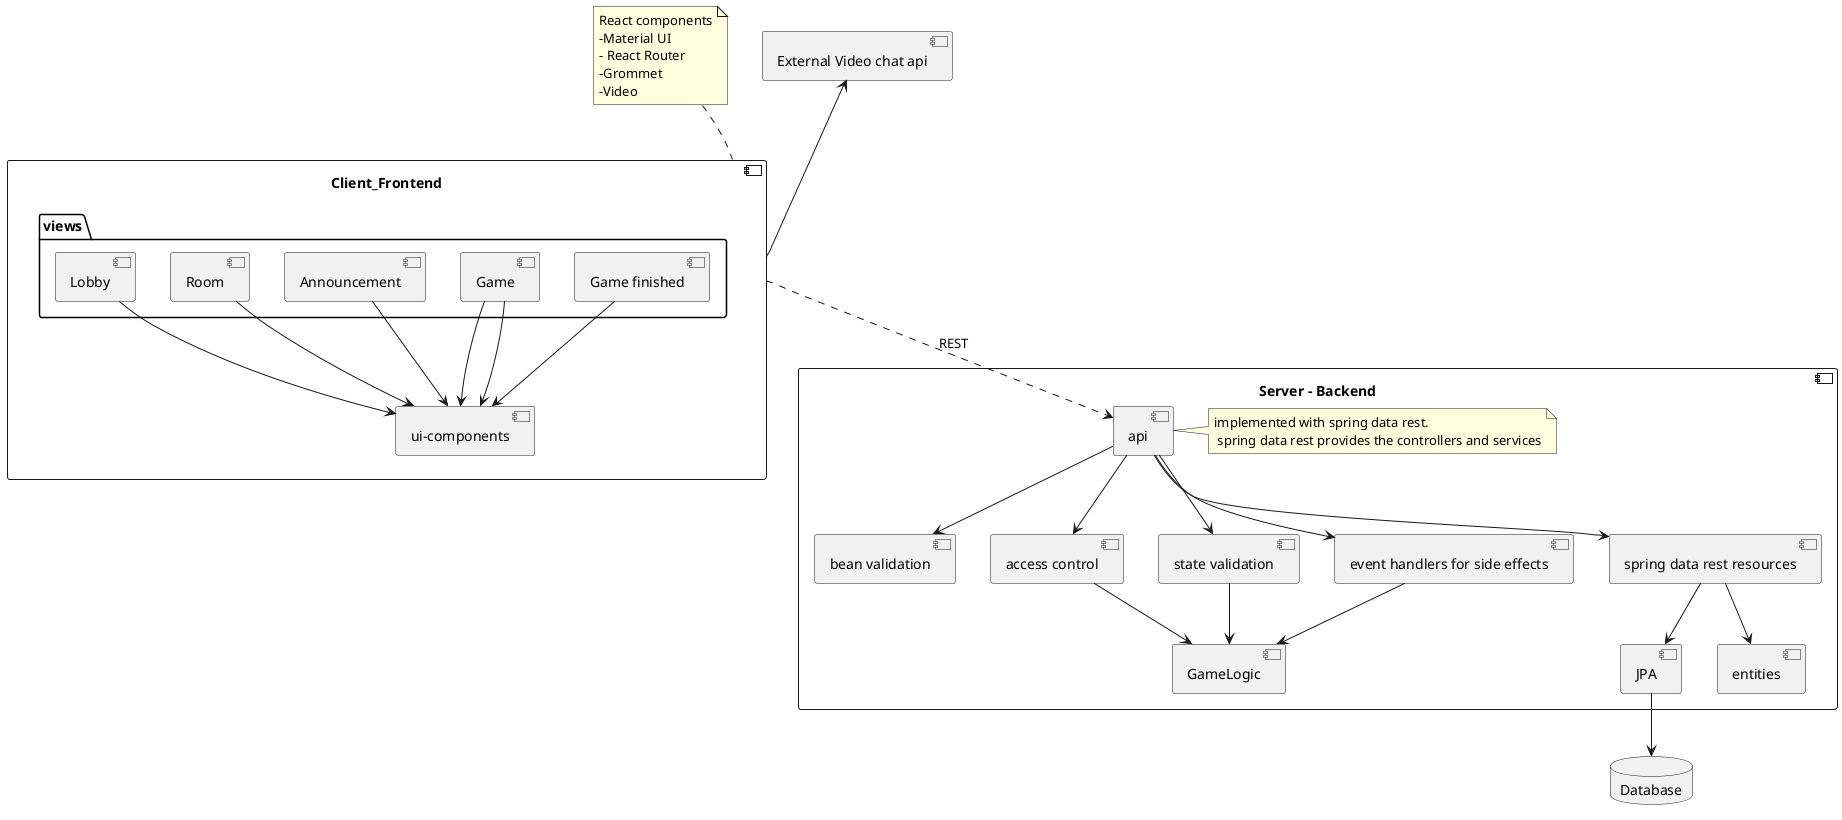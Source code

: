 @startuml
'https://plantuml.com/component-diagram

component "Client_Frontend" {
    folder "views" {
        [Lobby]
        [Room]
        [Announcement]
        [Game]
        [Game finished]
    }
    component [ui-components]

    [Lobby] --> [ui-components]
    [Room] --> [ui-components]
    [Game] --> [ui-components]
    [Announcement] --> [ui-components]
    [Game] --> [ui-components]
    [Game finished] --> [ui-components]
}
note top of Client_Frontend: React components\n-Material UI\n- React Router\n-Grommet\n-Video

component [External Video chat api]

component "Server - Backend" {
    component [api]
    note right of api: implemented with spring data rest. \n spring data rest provides the controllers and services

    component [bean validation]

    component [access control]

    component [state validation]

    component [spring data rest resources]

    component [entities]

    component [JPA]

    component [event handlers for side effects]

    component [GameLogic]

    api --> [bean validation]
    api --> [access control]
    api --> [state validation]
    api --> [spring data rest resources]
    api --> [event handlers for side effects]

    [spring data rest resources] --> [entities]
    [spring data rest resources] --> [JPA]

    [access control] --> [GameLogic]
    [state validation] --> [GameLogic]
    [event handlers for side effects] --> [GameLogic]
}

database Database

Client_Frontend ..> [api]: REST
[External Video chat api] <-- Client_Frontend

[JPA] --> Database

@enduml
